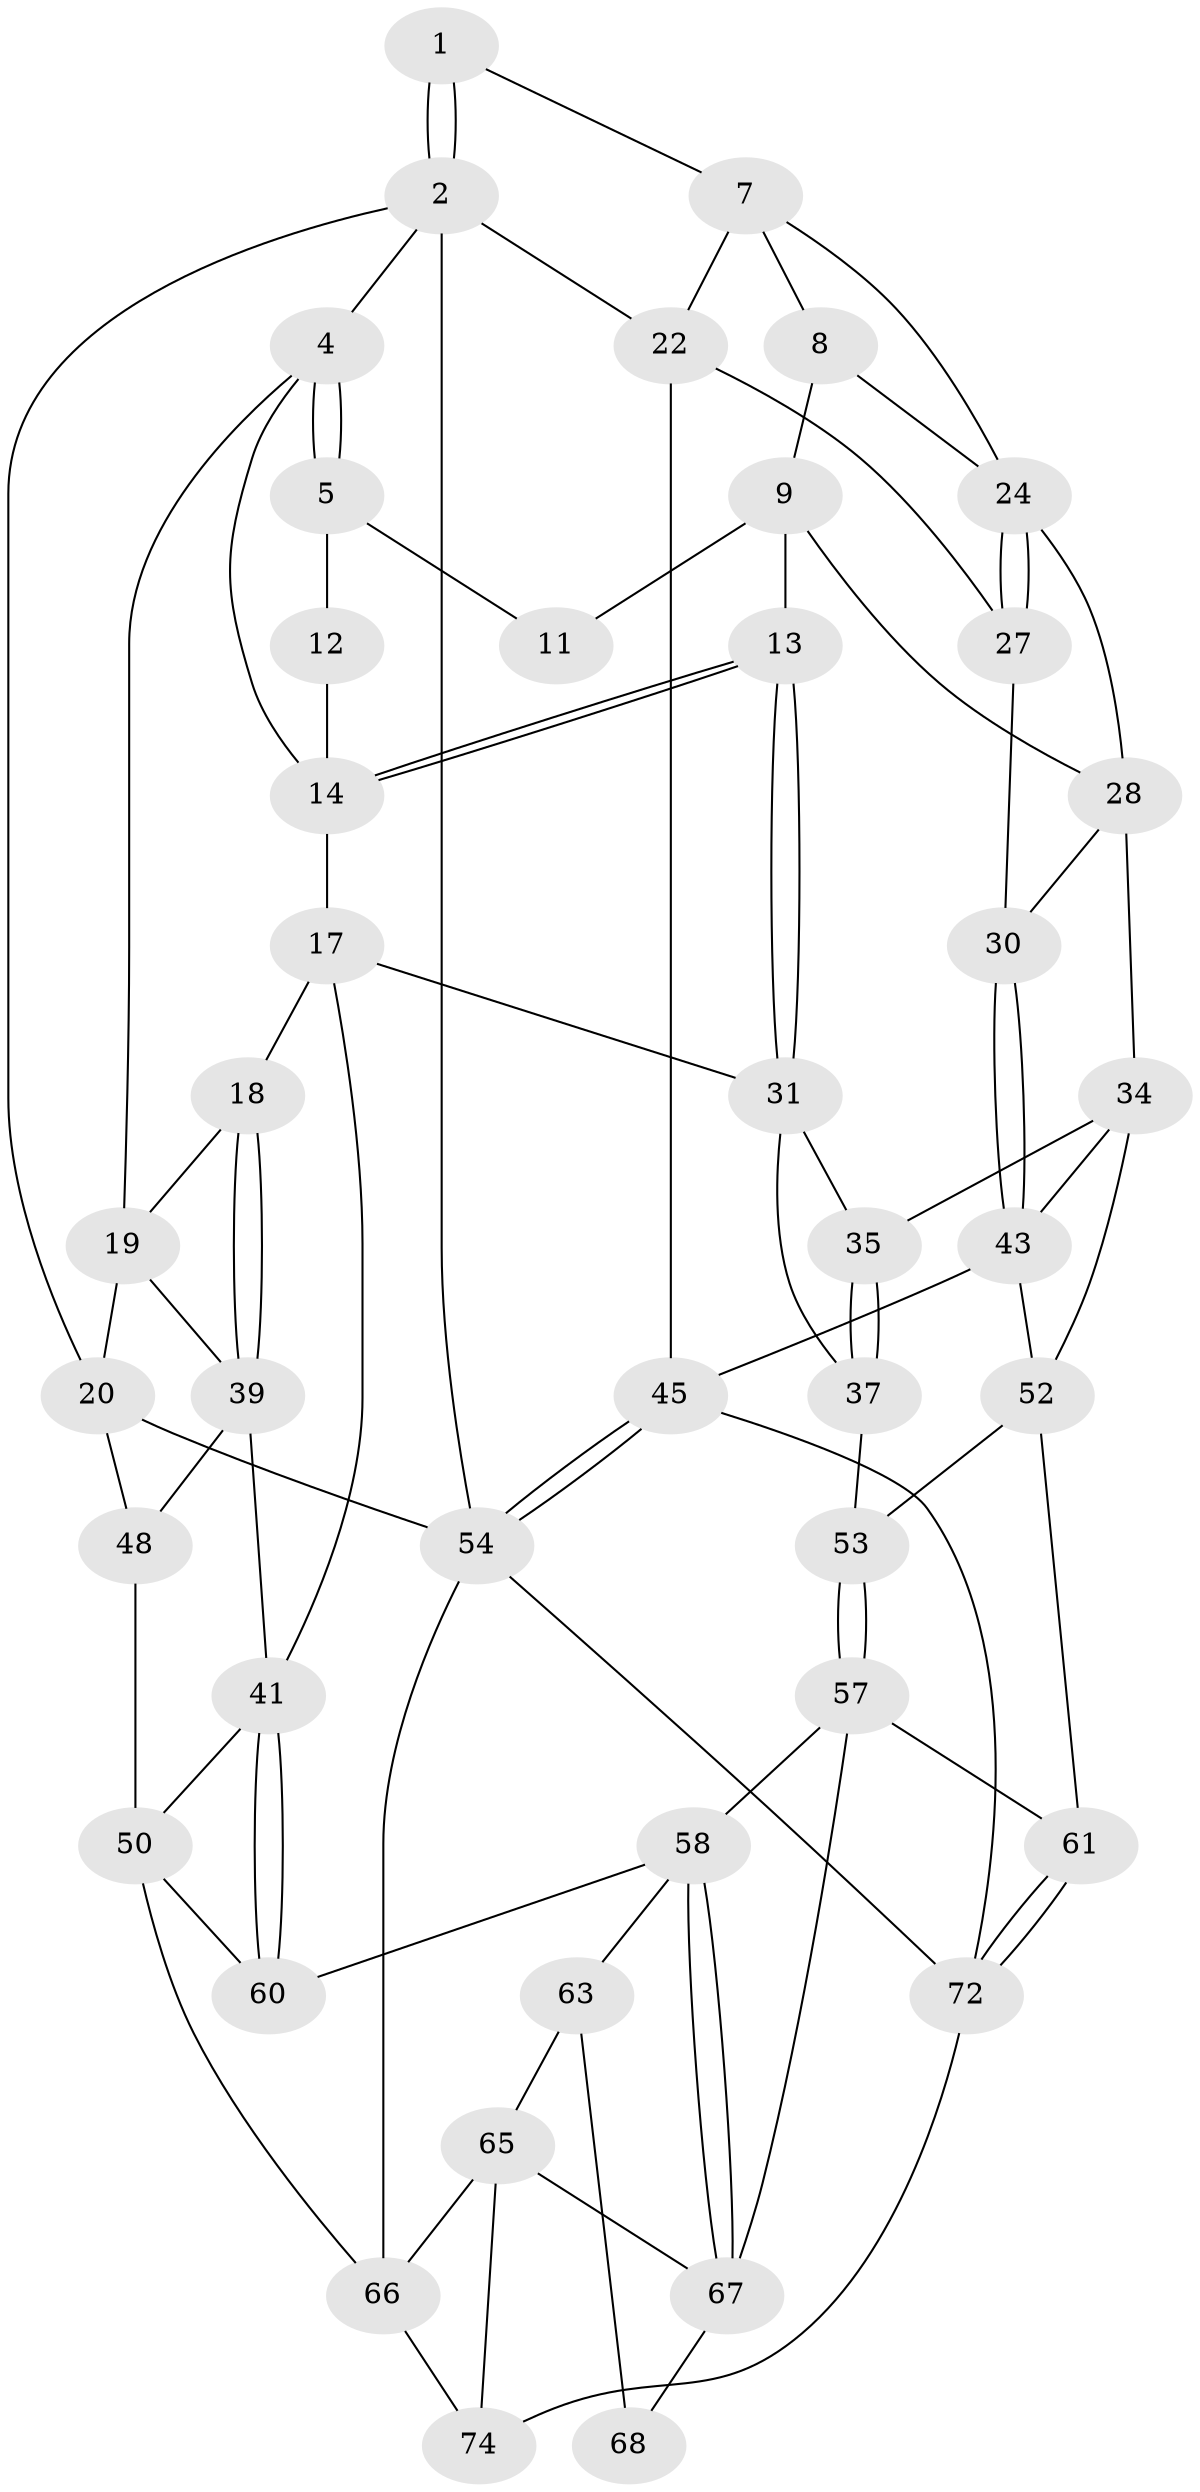 // original degree distribution, {3: 0.02702702702702703, 5: 0.5675675675675675, 6: 0.1891891891891892, 4: 0.21621621621621623}
// Generated by graph-tools (version 1.1) at 2025/11/02/27/25 16:11:54]
// undirected, 44 vertices, 91 edges
graph export_dot {
graph [start="1"]
  node [color=gray90,style=filled];
  1 [pos="+1+0"];
  2 [pos="+1+0",super="+3"];
  4 [pos="+0+0",super="+16"];
  5 [pos="+0+0",super="+6"];
  7 [pos="+0.7861441717727903+0.2780691238312718",super="+23"];
  8 [pos="+0.7748863882654745+0.28767474263200954"];
  9 [pos="+0.700779330321752+0.31097636067635076",super="+10"];
  11 [pos="+0.49728105193455596+0.08563774550592536"];
  12 [pos="+0.2572777435329818+0.1226799764157744"];
  13 [pos="+0.5238070791619399+0.3376378228974449"];
  14 [pos="+0.27716571067798307+0.3489771884297939",super="+15"];
  17 [pos="+0.27146686704821105+0.3559007509469454",super="+33"];
  18 [pos="+0.16722141722779285+0.44143315145046014"];
  19 [pos="+0.05908438398543501+0.3371048550062772",super="+21"];
  20 [pos="+0+0.3693448467575356",super="+49"];
  22 [pos="+1+0.30158776355597394",super="+26"];
  24 [pos="+0.9590732535253527+0.43290523831464334",super="+25"];
  27 [pos="+0.954452033296887+0.5293611526218033"];
  28 [pos="+0.8558442470975547+0.4993936408963525",super="+29"];
  30 [pos="+0.8891367449885206+0.5339977794014334"];
  31 [pos="+0.5233381769596228+0.3514449808292271",super="+32"];
  34 [pos="+0.7329471669394334+0.5681317312932952",super="+44"];
  35 [pos="+0.6946572859295518+0.5668360750579718",super="+36"];
  37 [pos="+0.6017472548051747+0.6280680727757777",super="+38"];
  39 [pos="+0.16619361733052432+0.4445842590037298",super="+40"];
  41 [pos="+0.3693661212232426+0.6110312533797607",super="+42"];
  43 [pos="+0.8581895754273298+0.625966993755534",super="+47"];
  45 [pos="+1+0.7483967565012675",super="+46"];
  48 [pos="+0.006728584046388164+0.6895906260923155"];
  50 [pos="+0.15605068760687765+0.715928273358302",super="+51"];
  52 [pos="+0.7341435357771362+0.679705330575784",super="+55"];
  53 [pos="+0.5755639062454528+0.7132473150185576"];
  54 [pos="+1+1",super="+56"];
  57 [pos="+0.5742580190319736+0.7246887166647815",super="+62"];
  58 [pos="+0.5572879387130433+0.7453580755103022",super="+59"];
  60 [pos="+0.3229098077843883+0.7059151286543762"];
  61 [pos="+0.7568083879751889+0.8596480532973202"];
  63 [pos="+0.35184095737117904+0.7951585133053394",super="+64"];
  65 [pos="+0.3472530489759564+0.9434496584935553",super="+70"];
  66 [pos="+0.1380986629603646+0.8696395923130767",super="+71"];
  67 [pos="+0.5399094313647318+0.7904260223382393",super="+69"];
  68 [pos="+0.5333073049798367+0.79325831493553"];
  72 [pos="+0.7816081013699956+1",super="+73"];
  74 [pos="+0.446758200172739+1"];
  1 -- 2;
  1 -- 2;
  1 -- 7;
  2 -- 22;
  2 -- 54 [weight=2];
  2 -- 4;
  2 -- 20;
  4 -- 5;
  4 -- 5;
  4 -- 19;
  4 -- 14;
  5 -- 12;
  5 -- 11;
  7 -- 8;
  7 -- 24;
  7 -- 22;
  8 -- 9;
  8 -- 24;
  9 -- 28;
  9 -- 11;
  9 -- 13;
  12 -- 14;
  13 -- 14;
  13 -- 14;
  13 -- 31;
  13 -- 31;
  14 -- 17;
  17 -- 18;
  17 -- 41;
  17 -- 31;
  18 -- 19;
  18 -- 39;
  18 -- 39;
  19 -- 20;
  19 -- 39;
  20 -- 48;
  20 -- 54;
  22 -- 27;
  22 -- 45;
  24 -- 27;
  24 -- 27;
  24 -- 28;
  27 -- 30;
  28 -- 30;
  28 -- 34;
  30 -- 43;
  30 -- 43;
  31 -- 37;
  31 -- 35;
  34 -- 35;
  34 -- 43;
  34 -- 52;
  35 -- 37 [weight=2];
  35 -- 37;
  37 -- 53;
  39 -- 48;
  39 -- 41;
  41 -- 60;
  41 -- 60;
  41 -- 50;
  43 -- 52;
  43 -- 45;
  45 -- 54;
  45 -- 54;
  45 -- 72;
  48 -- 50;
  50 -- 60;
  50 -- 66;
  52 -- 53;
  52 -- 61;
  53 -- 57;
  53 -- 57;
  54 -- 72;
  54 -- 66;
  57 -- 58;
  57 -- 61;
  57 -- 67;
  58 -- 67;
  58 -- 67;
  58 -- 60;
  58 -- 63;
  61 -- 72;
  61 -- 72;
  63 -- 68 [weight=2];
  63 -- 65;
  65 -- 66;
  65 -- 74;
  65 -- 67;
  66 -- 74;
  67 -- 68;
  72 -- 74;
}
